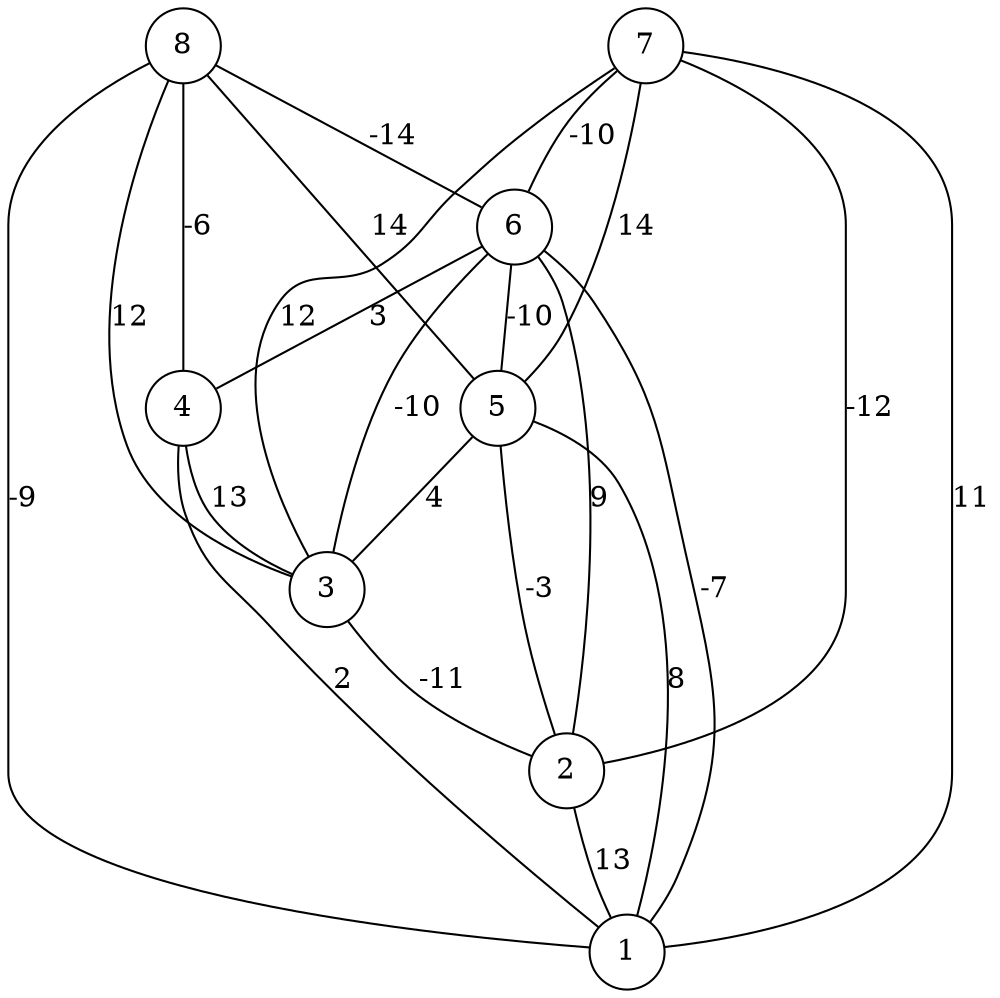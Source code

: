 graph { 
	 fontname="Helvetica,Arial,sans-serif" 
	 node [shape = circle]; 
	 8 -- 1 [label = "-9"];
	 8 -- 3 [label = "12"];
	 8 -- 4 [label = "-6"];
	 8 -- 5 [label = "14"];
	 8 -- 6 [label = "-14"];
	 7 -- 1 [label = "11"];
	 7 -- 2 [label = "-12"];
	 7 -- 3 [label = "12"];
	 7 -- 5 [label = "14"];
	 7 -- 6 [label = "-10"];
	 6 -- 1 [label = "-7"];
	 6 -- 2 [label = "9"];
	 6 -- 3 [label = "-10"];
	 6 -- 4 [label = "3"];
	 6 -- 5 [label = "-10"];
	 5 -- 1 [label = "8"];
	 5 -- 2 [label = "-3"];
	 5 -- 3 [label = "4"];
	 4 -- 1 [label = "2"];
	 4 -- 3 [label = "13"];
	 3 -- 2 [label = "-11"];
	 2 -- 1 [label = "13"];
	 1;
	 2;
	 3;
	 4;
	 5;
	 6;
	 7;
	 8;
}
